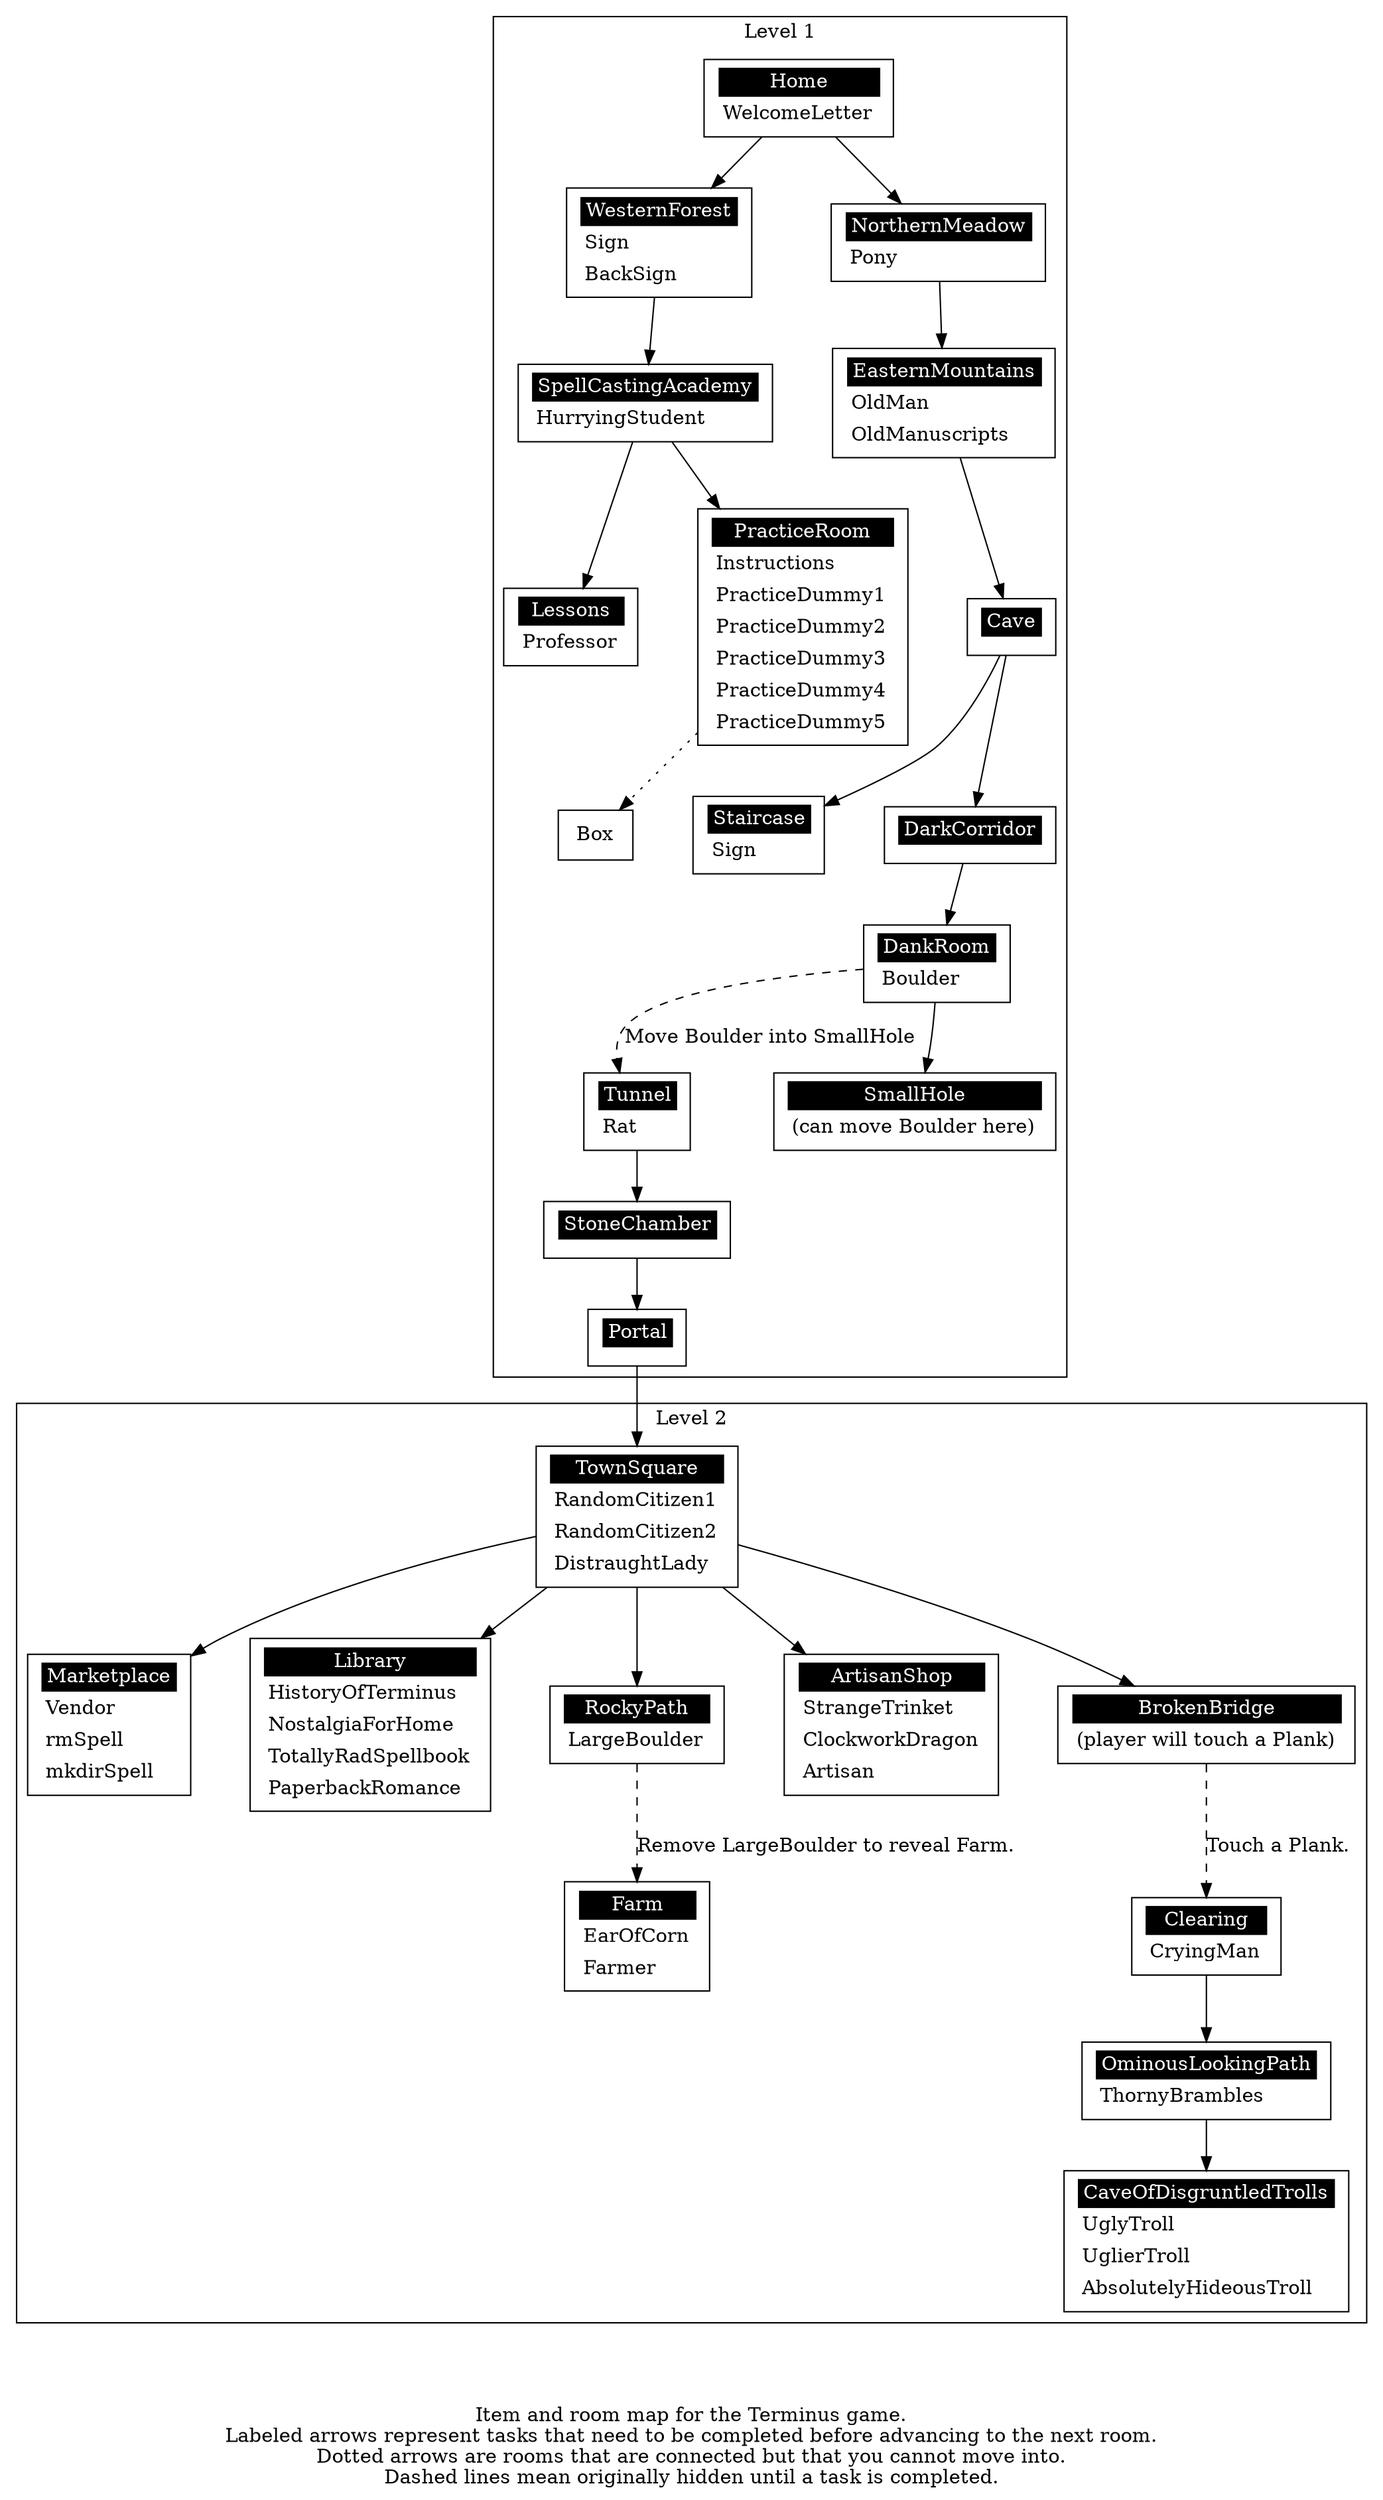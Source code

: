 digraph level_map{
	//outputorder=nodesfirst;
	//compound=true;	
	//splines="true";
	//K=0.6;
	overlap=scalexy;
	nodesep=0.6;
	//sep="+100, 25";
	
	node[shape=box];

	"Home" [label = 
	<<table border="0" cellborder="0" cellpadding="3" bgcolor="white"><tr>
	<td bgcolor="black" align="center" colspan="2"><font color="white">Home</font></td></tr><tr>
	<td align="left" port="r0">WelcomeLetter</td></tr>
	</table>>];

	"WesternForest" [label = 
	<<table border="0" cellborder="0" cellpadding="3" bgcolor="white"><tr>
	<td bgcolor="black" align="center" colspan="2"><font color="white">WesternForest</font></td></tr><tr>
	<td align="left" port="r0">Sign</td></tr>
	<tr><td align="left" port="r1">BackSign</td></tr>
	</table>>];

	"NorthernMeadow" [label = 
	<<table border="0" cellborder="0" cellpadding="3" bgcolor="white"><tr>
	<td bgcolor="black" align="center" colspan="2"><font color="white">NorthernMeadow</font></td></tr><tr>
	<td align="left" port="r0">Pony</td></tr>
	</table>>];

	"SpellCastingAcademy" [label = 
	<<table border="0" cellborder="0" cellpadding="3" bgcolor="white"><tr>
	<td bgcolor="black" align="center" colspan="2"><font color="white">SpellCastingAcademy</font></td></tr><tr>
	<td align="left" port="r0">HurryingStudent</td></tr>
	</table>>];

	"Lessons" [label = 
	<<table border="0" cellborder="0" cellpadding="3" bgcolor="white"><tr>
	<td bgcolor="black" align="center" colspan="2"><font color="white">Lessons</font></td></tr><tr>
	<td align="left" port="r0">Professor</td></tr>
	</table>>];

	"PracticeRoom" [label = 
	<<table border="0" cellborder="0" cellpadding="3" bgcolor="white"><tr>
	<td bgcolor="black" align="center" colspan="2"><font color="white">PracticeRoom</font></td></tr>
	<tr><td align="left" port="r0">Instructions</td></tr>
	<tr><td align="left" port="r1">PracticeDummy1</td></tr>
	<tr><td align="left" port="r2">PracticeDummy2</td></tr>
	<tr><td align="left" port="r3">PracticeDummy3</td></tr>
	<tr><td align="left" port="r4">PracticeDummy4</td></tr>
	<tr><td align="left" port="r5">PracticeDummy5</td></tr>
	</table>>];

	"EasternMountains" [label = 
	<<table border="0" cellborder="0" cellpadding="3" bgcolor="white"><tr>
	<td bgcolor="black" align="center" colspan="2"><font color="white">EasternMountains</font></td></tr><tr><td align="left" port="r0">OldMan</td></tr>
	<tr><td align="left" port="r1">OldManuscripts</td></tr>
	</table>>];

	"Cave" [label = 
	<<table border="0" cellborder="0" cellpadding="3" bgcolor="white"><tr>
	<td bgcolor="black" align="center" colspan="2"><font color="white">Cave</font></td></tr>
	<tr><td align="left" port="r0"></td></tr>
	</table>>];

	"Staircase" [label = 
	<<table border="0" cellborder="0" cellpadding="3" bgcolor="white"><tr>
	<td bgcolor="black" align="center" colspan="2"><font color="white">Staircase</font></td></tr>
	<tr><td align="left" port="r0">Sign</td></tr>
	</table>>];

	"DarkCorridor" [label = 
	<<table border="0" cellborder="0" cellpadding="3" bgcolor="white"><tr>
	<td bgcolor="black" align="center" colspan="2"><font color="white">DarkCorridor</font></td></tr>
	<tr><td align="left" port="r0"></td></tr>
	</table>>];

	"DankRoom" [label = 
	<<table border="0" cellborder="0" cellpadding="3" bgcolor="white"><tr>
	<td bgcolor="black" align="center" colspan="2"><font color="white">DankRoom</font></td></tr>
	<tr><td align="left" port="r0">Boulder</td></tr>
	</table>>];

	"Tunnel" [label = 
	<<table border="0" cellborder="0" cellpadding="3" bgcolor="white"><tr>
	<td bgcolor="black" align="center" colspan="2"><font color="white">Tunnel</font></td></tr>
	<tr><td align="left" port="r0">Rat</td></tr>
	</table>>];

	"SmallHole" [label = 
	<<table border="0" cellborder="0" cellpadding="3" bgcolor="white"><tr>
	<td bgcolor="black" align="center" colspan="2"><font color="white">SmallHole</font></td></tr>
	<tr><td align="left" port="r0">(can move Boulder here)</td></tr>
	</table>>];

	"StoneChamber" [label = 
	<<table border="0" cellborder="0" cellpadding="3" bgcolor="white"><tr>
	<td bgcolor="black" align="center" colspan="2"><font color="white">StoneChamber</font></td></tr>
	<tr><td align="left" port="r0"></td></tr>
	</table>>];

	"Portal" [label = 
	<<table border="0" cellborder="0" cellpadding="3" bgcolor="white"><tr>
	<td bgcolor="black" align="center" colspan="2"><font color="white">Portal</font></td></tr>
	<tr><td align="left" port="r0"></td></tr>
	</table>>];

	"TownSquare" [label = 
	<<table border="0" cellborder="0" cellpadding="3" bgcolor="white"><tr>
	<td bgcolor="black" align="center" colspan="2"><font color="white">TownSquare</font></td></tr>
	<tr><td align="left" port="r0">RandomCitizen1</td></tr>
	<tr><td align="left" port="r1">RandomCitizen2</td></tr>
	<tr><td align="left" port="r2">DistraughtLady</td></tr>
	</table>>];

	"Marketplace" [label = 
	<<table border="0" cellborder="0" cellpadding="3" bgcolor="white"><tr>
	<td bgcolor="black" align="center" colspan="2"><font color="white">Marketplace</font></td></tr>
	<tr><td align="left" port="r0">Vendor</td></tr>
	<tr><td align="left" port="r1">rmSpell</td></tr>
	<tr><td align="left" port="r2">mkdirSpell</td></tr>
	</table>>];

	"Library" [label = 
	<<table border="0" cellborder="0" cellpadding="3" bgcolor="white"><tr>
	<td bgcolor="black" align="center" colspan="2"><font color="white">Library</font></td></tr>
	<tr><td align="left" port="r2">HistoryOfTerminus</td></tr>
	<tr><td align="left" port="r3">NostalgiaForHome</td></tr>
	<tr><td align="left" port="r0">TotallyRadSpellbook</td></tr>
	<tr><td align="left" port="r1">PaperbackRomance</td></tr>
	</table>>];

	"RockyPath" [label = 
	<<table border="0" cellborder="0" cellpadding="3" bgcolor="white"><tr>
	<td bgcolor="black" align="center" colspan="2"><font color="white">RockyPath</font></td></tr>
	<tr><td align="left" port="r0">LargeBoulder</td></tr>
	</table>>];

	"ArtisanShop" [label = 
	<<table border="0" cellborder="0" cellpadding="3" bgcolor="white"><tr>
	<td bgcolor="black" align="center" colspan="2"><font color="white">ArtisanShop</font></td></tr>
	<tr><td align="left" port="r0">StrangeTrinket</td></tr>
	<tr><td align="left" port="r1">ClockworkDragon</td></tr>
	<tr><td align="left" port="r2">Artisan</td></tr>
	</table>>];

	"BrokenBridge" [label = 
	<<table border="0" cellborder="0" cellpadding="3" bgcolor="white"><tr>
	<td bgcolor="black" align="center" colspan="2"><font color="white">BrokenBridge</font></td></tr>
	<tr><td align="left" port="r0">(player will touch a Plank)</td></tr>
	</table>>];

	"Farm" [label = 
	<<table border="0" cellborder="0" cellpadding="3" bgcolor="white"><tr>
	<td bgcolor="black" align="center" colspan="2"><font color="white">Farm</font></td></tr>
	<tr><td align="left" port="r0">EarOfCorn</td></tr>
	<tr><td align="left" port="r1">Farmer</td></tr>
	</table>>];

	"Clearing" [label = 
	<<table border="0" cellborder="0" cellpadding="3" bgcolor="white"><tr>
	<td bgcolor="black" align="center" colspan="2"><font color="white">Clearing</font></td></tr>
	<tr><td align="left" port="r0">CryingMan</td></tr>
	</table>>];

	"OminousLookingPath" [label = 
	<<table border="0" cellborder="0" cellpadding="3" bgcolor="white"><tr>
	<td bgcolor="black" align="center" colspan="2"><font color="white">OminousLookingPath</font></td></tr>
	<tr><td align="left" port="r0">ThornyBrambles</td></tr>
	</table>>];

	"CaveOfDisgruntledTrolls" [label = 
	<<table border="0" cellborder="0" cellpadding="3" bgcolor="white"><tr>
	<td bgcolor="black" align="center" colspan="2"><font color="white">CaveOfDisgruntledTrolls</font></td></tr>
	<tr><td align="left" port="r0">UglyTroll</td></tr>
	<tr><td align="left" port="r0">UglierTroll</td></tr>
	<tr><td align="left" port="r0">AbsolutelyHideousTroll</td></tr>
	</table>>];

	subgraph cluster_level1{
		"Home" -> "WesternForest";
		"Home" -> "NorthernMeadow";
		"WesternForest" -> "SpellCastingAcademy";
		"SpellCastingAcademy" -> "PracticeRoom";
		"SpellCastingAcademy" -> "Lessons";
		"PracticeRoom" -> "Box" [style="dotted"];
		"NorthernMeadow" -> "EasternMountains";
		"EasternMountains" -> "Cave";
		"Cave" -> "DarkCorridor";
		"Cave" -> "Staircase";
		"DarkCorridor" -> "DankRoom";
		"DankRoom" -> "SmallHole";
		"DankRoom" -> "Tunnel" [style="dashed", label="Move Boulder into SmallHole"];
		"Tunnel" -> "StoneChamber";
		"StoneChamber" -> "Portal";
		label = "Level 1";
	}

	subgraph cluster_level2{
		label = "Level 2";
		"Portal" -> "TownSquare";
		"TownSquare" -> "Marketplace";
		"TownSquare" -> "Library";
		"TownSquare" -> "RockyPath";
		"TownSquare" -> "ArtisanShop";
		"TownSquare" -> "BrokenBridge";
		"RockyPath" -> "Farm" [style="dashed", label="Remove LargeBoulder to reveal Farm."];
		"BrokenBridge" -> "Clearing" [style="dashed", label="Touch a Plank."];
		"Clearing" -> "OminousLookingPath";
		"OminousLookingPath" -> "CaveOfDisgruntledTrolls";
	}

	label = "\n\n\nItem and room map for the Terminus game.\nLabeled arrows represent tasks that need to be completed before advancing to the next room.\nDotted arrows are rooms that are connected but that you cannot move into.\nDashed lines mean originally hidden until a task is completed.";
}
